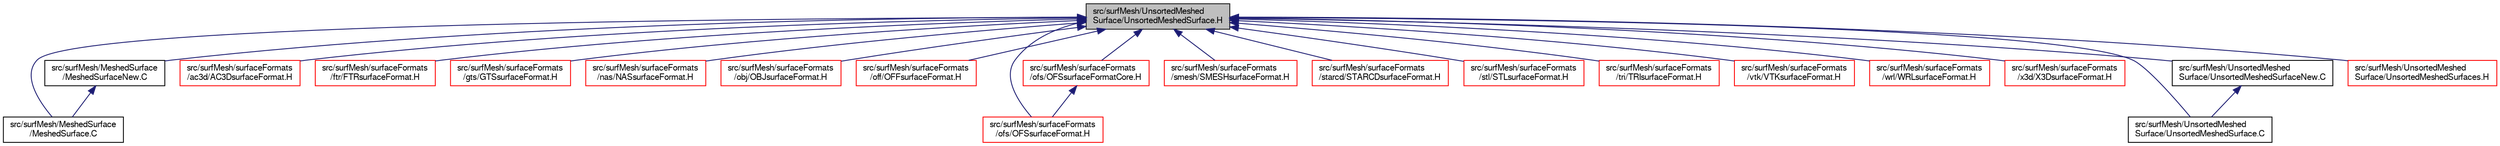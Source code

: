 digraph "src/surfMesh/UnsortedMeshedSurface/UnsortedMeshedSurface.H"
{
  bgcolor="transparent";
  edge [fontname="FreeSans",fontsize="10",labelfontname="FreeSans",labelfontsize="10"];
  node [fontname="FreeSans",fontsize="10",shape=record];
  Node177 [label="src/surfMesh/UnsortedMeshed\lSurface/UnsortedMeshedSurface.H",height=0.2,width=0.4,color="black", fillcolor="grey75", style="filled", fontcolor="black"];
  Node177 -> Node178 [dir="back",color="midnightblue",fontsize="10",style="solid",fontname="FreeSans"];
  Node178 [label="src/surfMesh/MeshedSurface\l/MeshedSurface.C",height=0.2,width=0.4,color="black",URL="$a15038.html"];
  Node177 -> Node179 [dir="back",color="midnightblue",fontsize="10",style="solid",fontname="FreeSans"];
  Node179 [label="src/surfMesh/MeshedSurface\l/MeshedSurfaceNew.C",height=0.2,width=0.4,color="black",URL="$a15050.html"];
  Node179 -> Node178 [dir="back",color="midnightblue",fontsize="10",style="solid",fontname="FreeSans"];
  Node177 -> Node180 [dir="back",color="midnightblue",fontsize="10",style="solid",fontname="FreeSans"];
  Node180 [label="src/surfMesh/surfaceFormats\l/ac3d/AC3DsurfaceFormat.H",height=0.2,width=0.4,color="red",URL="$a15083.html"];
  Node177 -> Node183 [dir="back",color="midnightblue",fontsize="10",style="solid",fontname="FreeSans"];
  Node183 [label="src/surfMesh/surfaceFormats\l/ftr/FTRsurfaceFormat.H",height=0.2,width=0.4,color="red",URL="$a15101.html"];
  Node177 -> Node186 [dir="back",color="midnightblue",fontsize="10",style="solid",fontname="FreeSans"];
  Node186 [label="src/surfMesh/surfaceFormats\l/gts/GTSsurfaceFormat.H",height=0.2,width=0.4,color="red",URL="$a15110.html"];
  Node177 -> Node189 [dir="back",color="midnightblue",fontsize="10",style="solid",fontname="FreeSans"];
  Node189 [label="src/surfMesh/surfaceFormats\l/nas/NASsurfaceFormat.H",height=0.2,width=0.4,color="red",URL="$a15119.html"];
  Node177 -> Node192 [dir="back",color="midnightblue",fontsize="10",style="solid",fontname="FreeSans"];
  Node192 [label="src/surfMesh/surfaceFormats\l/obj/OBJsurfaceFormat.H",height=0.2,width=0.4,color="red",URL="$a15134.html"];
  Node177 -> Node195 [dir="back",color="midnightblue",fontsize="10",style="solid",fontname="FreeSans"];
  Node195 [label="src/surfMesh/surfaceFormats\l/off/OFFsurfaceFormat.H",height=0.2,width=0.4,color="red",URL="$a15143.html"];
  Node177 -> Node198 [dir="back",color="midnightblue",fontsize="10",style="solid",fontname="FreeSans"];
  Node198 [label="src/surfMesh/surfaceFormats\l/ofs/OFSsurfaceFormat.H",height=0.2,width=0.4,color="red",URL="$a15152.html"];
  Node177 -> Node201 [dir="back",color="midnightblue",fontsize="10",style="solid",fontname="FreeSans"];
  Node201 [label="src/surfMesh/surfaceFormats\l/ofs/OFSsurfaceFormatCore.H",height=0.2,width=0.4,color="red",URL="$a15158.html"];
  Node201 -> Node198 [dir="back",color="midnightblue",fontsize="10",style="solid",fontname="FreeSans"];
  Node177 -> Node203 [dir="back",color="midnightblue",fontsize="10",style="solid",fontname="FreeSans"];
  Node203 [label="src/surfMesh/surfaceFormats\l/smesh/SMESHsurfaceFormat.H",height=0.2,width=0.4,color="red",URL="$a15167.html"];
  Node177 -> Node206 [dir="back",color="midnightblue",fontsize="10",style="solid",fontname="FreeSans"];
  Node206 [label="src/surfMesh/surfaceFormats\l/starcd/STARCDsurfaceFormat.H",height=0.2,width=0.4,color="red",URL="$a15176.html"];
  Node177 -> Node209 [dir="back",color="midnightblue",fontsize="10",style="solid",fontname="FreeSans"];
  Node209 [label="src/surfMesh/surfaceFormats\l/stl/STLsurfaceFormat.H",height=0.2,width=0.4,color="red",URL="$a15194.html"];
  Node177 -> Node212 [dir="back",color="midnightblue",fontsize="10",style="solid",fontname="FreeSans"];
  Node212 [label="src/surfMesh/surfaceFormats\l/tri/TRIsurfaceFormat.H",height=0.2,width=0.4,color="red",URL="$a15221.html"];
  Node177 -> Node216 [dir="back",color="midnightblue",fontsize="10",style="solid",fontname="FreeSans"];
  Node216 [label="src/surfMesh/surfaceFormats\l/vtk/VTKsurfaceFormat.H",height=0.2,width=0.4,color="red",URL="$a15236.html"];
  Node177 -> Node220 [dir="back",color="midnightblue",fontsize="10",style="solid",fontname="FreeSans"];
  Node220 [label="src/surfMesh/surfaceFormats\l/wrl/WRLsurfaceFormat.H",height=0.2,width=0.4,color="red",URL="$a15251.html"];
  Node177 -> Node223 [dir="back",color="midnightblue",fontsize="10",style="solid",fontname="FreeSans"];
  Node223 [label="src/surfMesh/surfaceFormats\l/x3d/X3DsurfaceFormat.H",height=0.2,width=0.4,color="red",URL="$a15266.html"];
  Node177 -> Node226 [dir="back",color="midnightblue",fontsize="10",style="solid",fontname="FreeSans"];
  Node226 [label="src/surfMesh/UnsortedMeshed\lSurface/UnsortedMeshedSurface.C",height=0.2,width=0.4,color="black",URL="$a15344.html"];
  Node177 -> Node227 [dir="back",color="midnightblue",fontsize="10",style="solid",fontname="FreeSans"];
  Node227 [label="src/surfMesh/UnsortedMeshed\lSurface/UnsortedMeshedSurfaceNew.C",height=0.2,width=0.4,color="black",URL="$a15350.html"];
  Node227 -> Node226 [dir="back",color="midnightblue",fontsize="10",style="solid",fontname="FreeSans"];
  Node177 -> Node228 [dir="back",color="midnightblue",fontsize="10",style="solid",fontname="FreeSans"];
  Node228 [label="src/surfMesh/UnsortedMeshed\lSurface/UnsortedMeshedSurfaces.H",height=0.2,width=0.4,color="red",URL="$a15356.html"];
}
